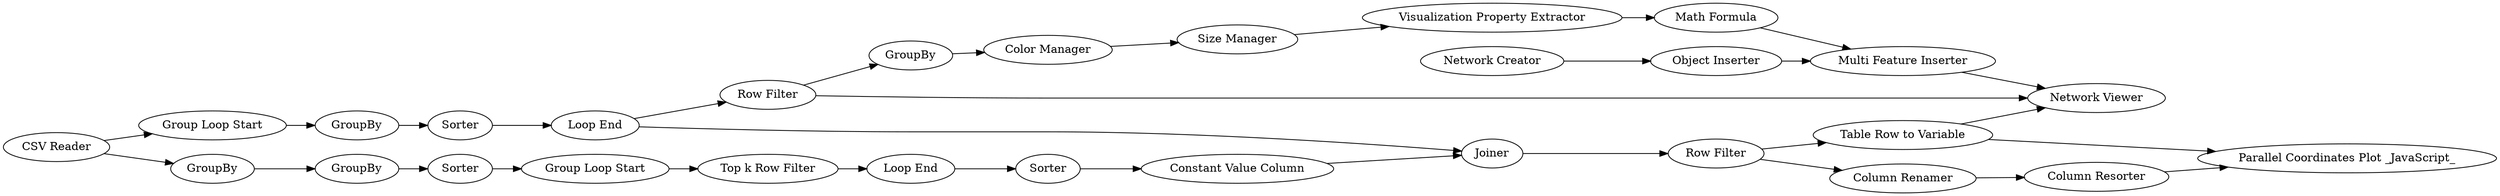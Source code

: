 digraph {
	6 -> 5
	4 -> 1604
	5 -> 11
	13 -> 14
	1602 -> 21
	1604 -> 10
	11 -> 1617
	1605 -> 4
	1617 -> 1618
	18 -> 17
	1599 -> 1600
	1617 -> 1621
	1 -> 2
	5 -> 1602
	14 -> 15
	1618 -> 1613
	16 -> 18
	20 -> 11
	1603 -> 21
	1600 -> 1603
	15 -> 16
	10 -> 1603
	1614 -> 1613
	1602 -> 1606
	3 -> 6
	17 -> 19
	19 -> 20
	1606 -> 1605
	1618 -> 21
	1 -> 13
	2 -> 3
	1621 -> 1614
	1613 [label="Parallel Coordinates Plot _JavaScript_"]
	18 [label="Top k Row Filter"]
	21 [label="Network Viewer"]
	1618 [label="Table Row to Variable"]
	17 [label="Loop End"]
	3 [label=GroupBy]
	19 [label=Sorter]
	6 [label=Sorter]
	15 [label=Sorter]
	10 [label="Math Formula"]
	16 [label="Group Loop Start"]
	1602 [label="Row Filter"]
	1604 [label="Visualization Property Extractor"]
	1 [label="CSV Reader"]
	1606 [label=GroupBy]
	11 [label=Joiner]
	4 [label="Size Manager"]
	14 [label=GroupBy]
	1600 [label="Object Inserter"]
	1605 [label="Color Manager"]
	1614 [label="Column Resorter"]
	5 [label="Loop End"]
	1599 [label="Network Creator"]
	13 [label=GroupBy]
	20 [label="Constant Value Column"]
	1603 [label="Multi Feature Inserter"]
	1617 [label="Row Filter"]
	1621 [label="Column Renamer"]
	2 [label="Group Loop Start"]
	rankdir=LR
}
